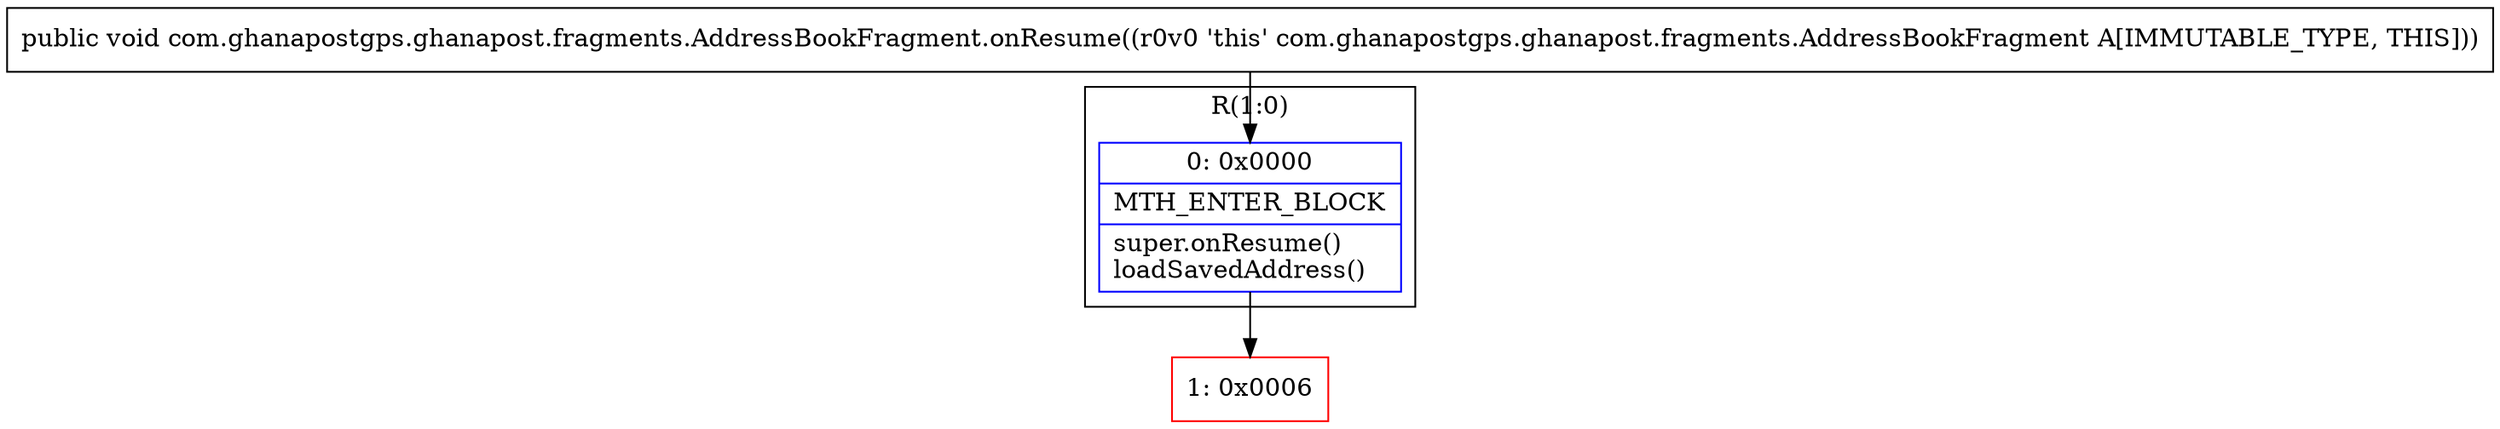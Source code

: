 digraph "CFG forcom.ghanapostgps.ghanapost.fragments.AddressBookFragment.onResume()V" {
subgraph cluster_Region_102881473 {
label = "R(1:0)";
node [shape=record,color=blue];
Node_0 [shape=record,label="{0\:\ 0x0000|MTH_ENTER_BLOCK\l|super.onResume()\lloadSavedAddress()\l}"];
}
Node_1 [shape=record,color=red,label="{1\:\ 0x0006}"];
MethodNode[shape=record,label="{public void com.ghanapostgps.ghanapost.fragments.AddressBookFragment.onResume((r0v0 'this' com.ghanapostgps.ghanapost.fragments.AddressBookFragment A[IMMUTABLE_TYPE, THIS])) }"];
MethodNode -> Node_0;
Node_0 -> Node_1;
}

